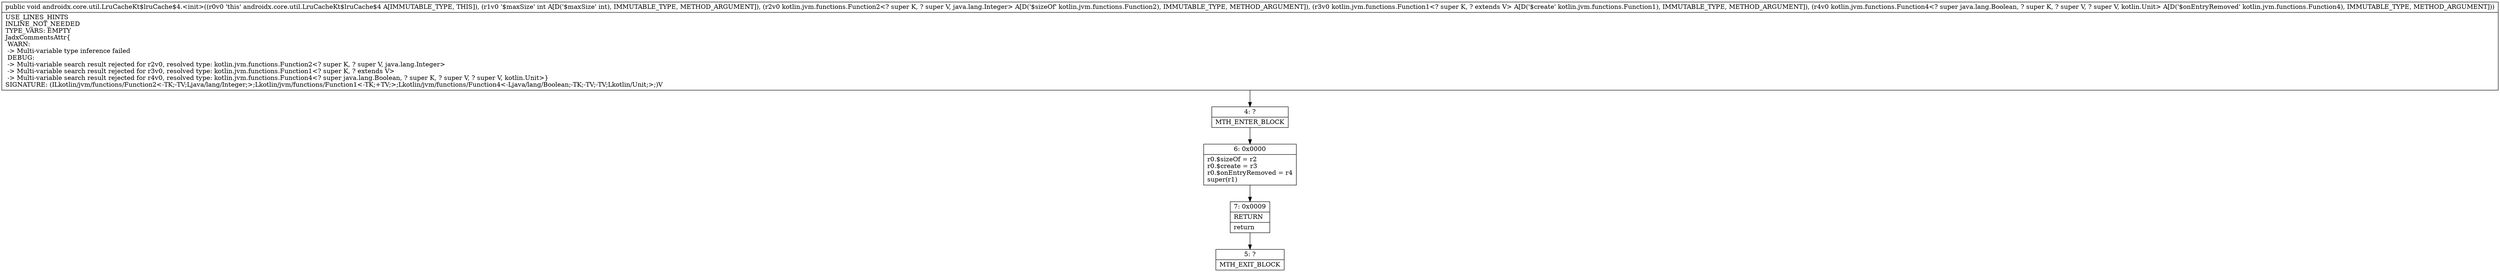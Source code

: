 digraph "CFG forandroidx.core.util.LruCacheKt$lruCache$4.\<init\>(ILkotlin\/jvm\/functions\/Function2;Lkotlin\/jvm\/functions\/Function1;Lkotlin\/jvm\/functions\/Function4;)V" {
Node_4 [shape=record,label="{4\:\ ?|MTH_ENTER_BLOCK\l}"];
Node_6 [shape=record,label="{6\:\ 0x0000|r0.$sizeOf = r2\lr0.$create = r3\lr0.$onEntryRemoved = r4\lsuper(r1)\l}"];
Node_7 [shape=record,label="{7\:\ 0x0009|RETURN\l|return\l}"];
Node_5 [shape=record,label="{5\:\ ?|MTH_EXIT_BLOCK\l}"];
MethodNode[shape=record,label="{public void androidx.core.util.LruCacheKt$lruCache$4.\<init\>((r0v0 'this' androidx.core.util.LruCacheKt$lruCache$4 A[IMMUTABLE_TYPE, THIS]), (r1v0 '$maxSize' int A[D('$maxSize' int), IMMUTABLE_TYPE, METHOD_ARGUMENT]), (r2v0 kotlin.jvm.functions.Function2\<? super K, ? super V, java.lang.Integer\> A[D('$sizeOf' kotlin.jvm.functions.Function2), IMMUTABLE_TYPE, METHOD_ARGUMENT]), (r3v0 kotlin.jvm.functions.Function1\<? super K, ? extends V\> A[D('$create' kotlin.jvm.functions.Function1), IMMUTABLE_TYPE, METHOD_ARGUMENT]), (r4v0 kotlin.jvm.functions.Function4\<? super java.lang.Boolean, ? super K, ? super V, ? super V, kotlin.Unit\> A[D('$onEntryRemoved' kotlin.jvm.functions.Function4), IMMUTABLE_TYPE, METHOD_ARGUMENT]))  | USE_LINES_HINTS\lINLINE_NOT_NEEDED\lTYPE_VARS: EMPTY\lJadxCommentsAttr\{\l WARN: \l \-\> Multi\-variable type inference failed\l DEBUG: \l \-\> Multi\-variable search result rejected for r2v0, resolved type: kotlin.jvm.functions.Function2\<? super K, ? super V, java.lang.Integer\>\l \-\> Multi\-variable search result rejected for r3v0, resolved type: kotlin.jvm.functions.Function1\<? super K, ? extends V\>\l \-\> Multi\-variable search result rejected for r4v0, resolved type: kotlin.jvm.functions.Function4\<? super java.lang.Boolean, ? super K, ? super V, ? super V, kotlin.Unit\>\}\lSIGNATURE: (ILkotlin\/jvm\/functions\/Function2\<\-TK;\-TV;Ljava\/lang\/Integer;\>;Lkotlin\/jvm\/functions\/Function1\<\-TK;+TV;\>;Lkotlin\/jvm\/functions\/Function4\<\-Ljava\/lang\/Boolean;\-TK;\-TV;\-TV;Lkotlin\/Unit;\>;)V\l}"];
MethodNode -> Node_4;Node_4 -> Node_6;
Node_6 -> Node_7;
Node_7 -> Node_5;
}

